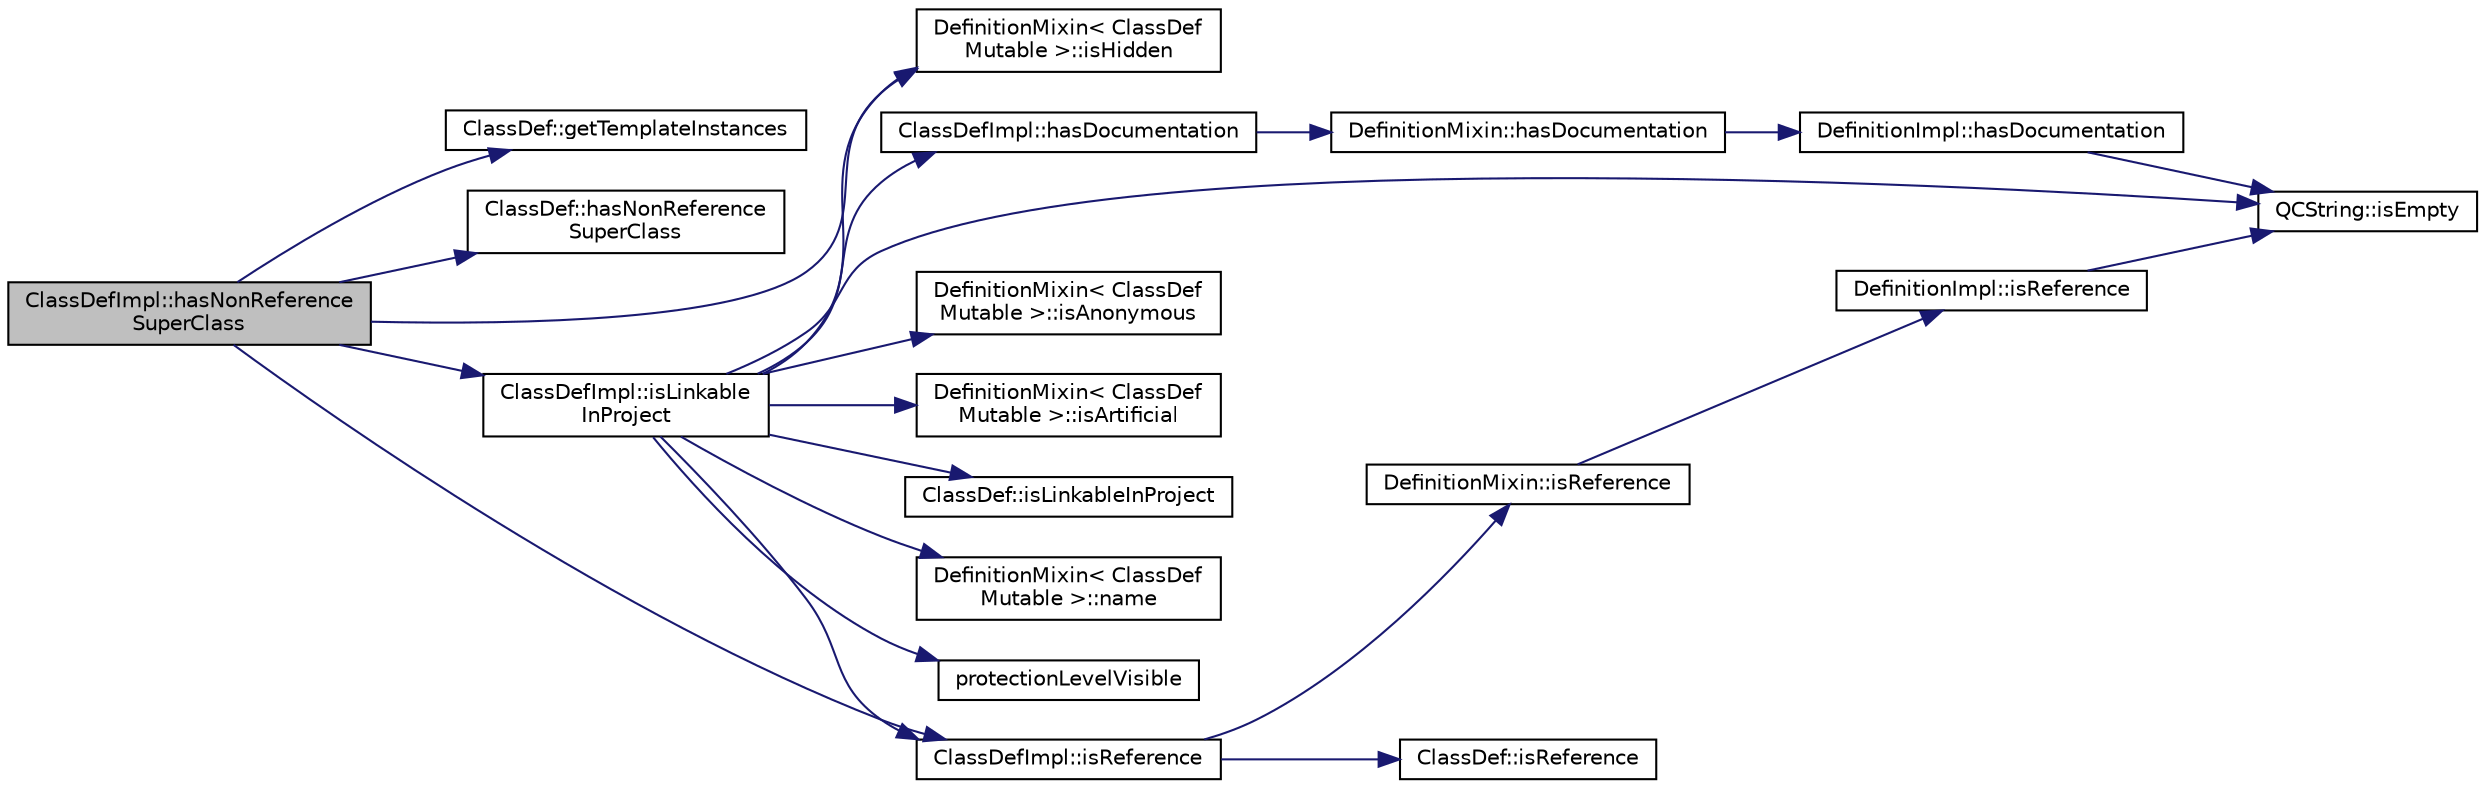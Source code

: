 digraph "ClassDefImpl::hasNonReferenceSuperClass"
{
 // LATEX_PDF_SIZE
  edge [fontname="Helvetica",fontsize="10",labelfontname="Helvetica",labelfontsize="10"];
  node [fontname="Helvetica",fontsize="10",shape=record];
  rankdir="LR";
  Node1 [label="ClassDefImpl::hasNonReference\lSuperClass",height=0.2,width=0.4,color="black", fillcolor="grey75", style="filled", fontcolor="black",tooltip=" "];
  Node1 -> Node2 [color="midnightblue",fontsize="10",style="solid"];
  Node2 [label="ClassDef::getTemplateInstances",height=0.2,width=0.4,color="black", fillcolor="white", style="filled",URL="$classClassDef.html#a3ceb3e484b62599117b5eb424c10fd10",tooltip=" "];
  Node1 -> Node3 [color="midnightblue",fontsize="10",style="solid"];
  Node3 [label="ClassDef::hasNonReference\lSuperClass",height=0.2,width=0.4,color="black", fillcolor="white", style="filled",URL="$classClassDef.html#a8bfa7122b5f501c389a13c2d55219f44",tooltip=" "];
  Node1 -> Node4 [color="midnightblue",fontsize="10",style="solid"];
  Node4 [label="DefinitionMixin\< ClassDef\lMutable \>::isHidden",height=0.2,width=0.4,color="black", fillcolor="white", style="filled",URL="$classDefinitionMixin.html#a0d5cde471271f675ae0bd77dc62c0822",tooltip=" "];
  Node1 -> Node5 [color="midnightblue",fontsize="10",style="solid"];
  Node5 [label="ClassDefImpl::isLinkable\lInProject",height=0.2,width=0.4,color="black", fillcolor="white", style="filled",URL="$classClassDefImpl.html#a5b51b8cda3ae31f240efd5e6d2a7f903",tooltip=" "];
  Node5 -> Node6 [color="midnightblue",fontsize="10",style="solid"];
  Node6 [label="ClassDefImpl::hasDocumentation",height=0.2,width=0.4,color="black", fillcolor="white", style="filled",URL="$classClassDefImpl.html#a3105bd83f9096869481ec3b32850c4f3",tooltip=" "];
  Node6 -> Node7 [color="midnightblue",fontsize="10",style="solid"];
  Node7 [label="DefinitionMixin::hasDocumentation",height=0.2,width=0.4,color="black", fillcolor="white", style="filled",URL="$classDefinitionMixin.html#a41ceab8b372a47ef408efadf43bdc31c",tooltip=" "];
  Node7 -> Node8 [color="midnightblue",fontsize="10",style="solid"];
  Node8 [label="DefinitionImpl::hasDocumentation",height=0.2,width=0.4,color="black", fillcolor="white", style="filled",URL="$classDefinitionImpl.html#aefab82fe69ac7ef24e9b5f7d4379103a",tooltip=" "];
  Node8 -> Node9 [color="midnightblue",fontsize="10",style="solid"];
  Node9 [label="QCString::isEmpty",height=0.2,width=0.4,color="black", fillcolor="white", style="filled",URL="$classQCString.html#a621c4090d69ad7d05ef8e5234376c3d8",tooltip=" "];
  Node5 -> Node10 [color="midnightblue",fontsize="10",style="solid"];
  Node10 [label="DefinitionMixin\< ClassDef\lMutable \>::isAnonymous",height=0.2,width=0.4,color="black", fillcolor="white", style="filled",URL="$classDefinitionMixin.html#a70ed77e9887c7bec9194af6000f0f3a6",tooltip=" "];
  Node5 -> Node11 [color="midnightblue",fontsize="10",style="solid"];
  Node11 [label="DefinitionMixin\< ClassDef\lMutable \>::isArtificial",height=0.2,width=0.4,color="black", fillcolor="white", style="filled",URL="$classDefinitionMixin.html#a5b68201f7877200e2fd972570502a69e",tooltip=" "];
  Node5 -> Node9 [color="midnightblue",fontsize="10",style="solid"];
  Node5 -> Node4 [color="midnightblue",fontsize="10",style="solid"];
  Node5 -> Node12 [color="midnightblue",fontsize="10",style="solid"];
  Node12 [label="ClassDef::isLinkableInProject",height=0.2,width=0.4,color="black", fillcolor="white", style="filled",URL="$classClassDef.html#ab44ea1cae6c5a0ff7ea797e355672e87",tooltip=" "];
  Node5 -> Node13 [color="midnightblue",fontsize="10",style="solid"];
  Node13 [label="ClassDefImpl::isReference",height=0.2,width=0.4,color="black", fillcolor="white", style="filled",URL="$classClassDefImpl.html#a74f9d582eb6263e18697fda6a078ea19",tooltip=" "];
  Node13 -> Node14 [color="midnightblue",fontsize="10",style="solid"];
  Node14 [label="DefinitionMixin::isReference",height=0.2,width=0.4,color="black", fillcolor="white", style="filled",URL="$classDefinitionMixin.html#a4255a2bb5ac1e9f4f2cbe910c2c229ce",tooltip=" "];
  Node14 -> Node15 [color="midnightblue",fontsize="10",style="solid"];
  Node15 [label="DefinitionImpl::isReference",height=0.2,width=0.4,color="black", fillcolor="white", style="filled",URL="$classDefinitionImpl.html#a32e199161b9975204dd3b04d5b9d5e81",tooltip=" "];
  Node15 -> Node9 [color="midnightblue",fontsize="10",style="solid"];
  Node13 -> Node16 [color="midnightblue",fontsize="10",style="solid"];
  Node16 [label="ClassDef::isReference",height=0.2,width=0.4,color="black", fillcolor="white", style="filled",URL="$classClassDef.html#acf7bae107b28803a3e61764be26b7351",tooltip=" "];
  Node5 -> Node17 [color="midnightblue",fontsize="10",style="solid"];
  Node17 [label="DefinitionMixin\< ClassDef\lMutable \>::name",height=0.2,width=0.4,color="black", fillcolor="white", style="filled",URL="$classDefinitionMixin.html#a03a95195d1616701c67a11d38b2b22bf",tooltip=" "];
  Node5 -> Node18 [color="midnightblue",fontsize="10",style="solid"];
  Node18 [label="protectionLevelVisible",height=0.2,width=0.4,color="black", fillcolor="white", style="filled",URL="$util_8cpp.html#a1e07db76938eb8a2bb8c79b2d0ec4980",tooltip=" "];
  Node1 -> Node13 [color="midnightblue",fontsize="10",style="solid"];
}
